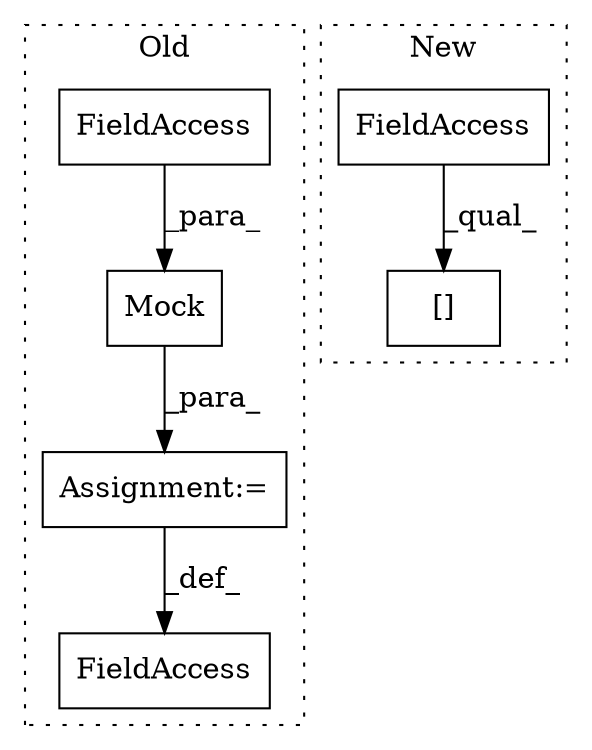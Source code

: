digraph G {
subgraph cluster0 {
1 [label="Mock" a="32" s="18357,18375" l="5,1" shape="box"];
3 [label="Assignment:=" a="7" s="18395" l="1" shape="box"];
4 [label="FieldAccess" a="22" s="18382" l="13" shape="box"];
6 [label="FieldAccess" a="22" s="18362" l="13" shape="box"];
label = "Old";
style="dotted";
}
subgraph cluster1 {
2 [label="[]" a="2" s="17831,17849" l="16,1" shape="box"];
5 [label="FieldAccess" a="22" s="17831" l="15" shape="box"];
label = "New";
style="dotted";
}
1 -> 3 [label="_para_"];
3 -> 4 [label="_def_"];
5 -> 2 [label="_qual_"];
6 -> 1 [label="_para_"];
}